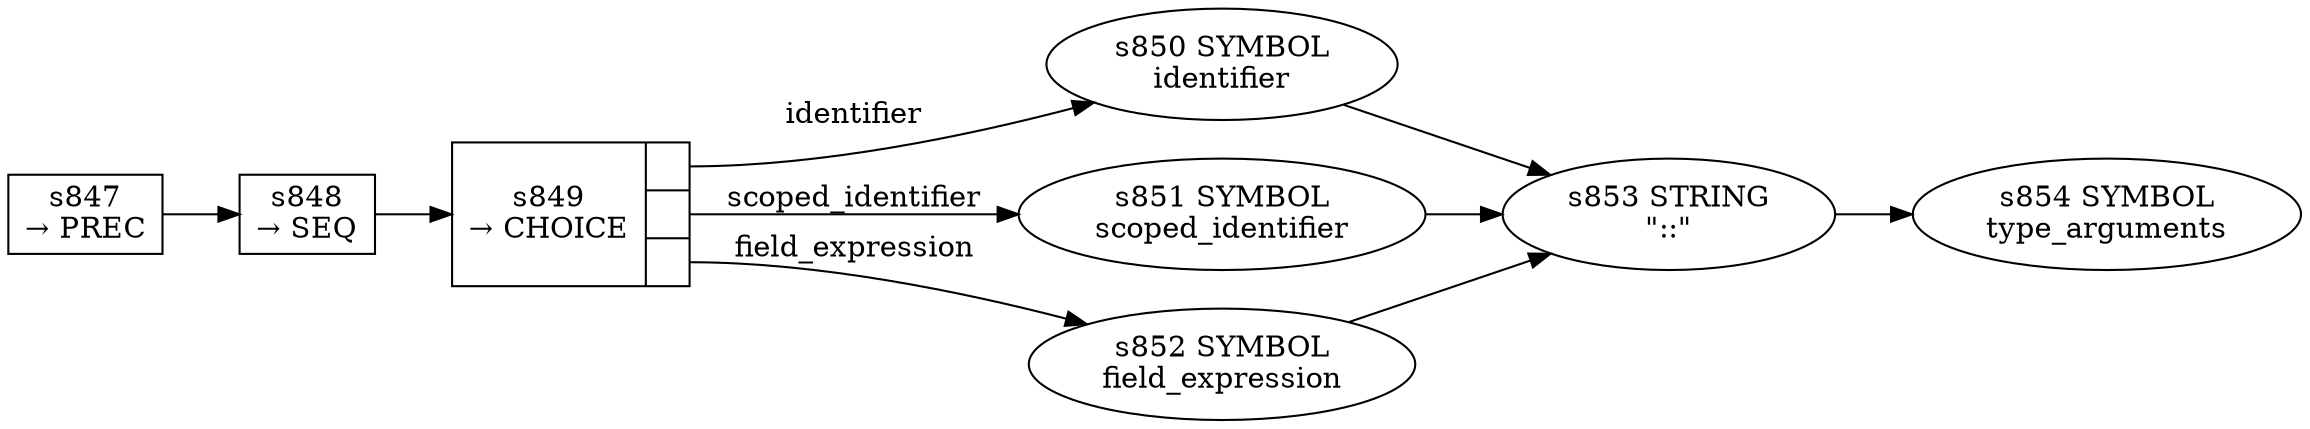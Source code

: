 
  digraph generic_function {
  
    rankdir=LR;
  
    s847 [label="s847\n&rarr; PREC", shape=record, fixedsize=false, peripheries=1];
  s848 [label="s848\n&rarr; SEQ", shape=record, fixedsize=false, peripheries=1];
  s849 [label="{s849\n&rarr; CHOICE|{<p0>|<p1>|<p2>}}", shape=record, fixedsize=false, peripheries=1];
  s850 [label="s850 SYMBOL\nidentifier" href="rust-grammar.json.identifier.dot.svg"];
  s849:p0 -> s850 [label="identifier"];
  s851 [label="s851 SYMBOL\nscoped_identifier" href="rust-grammar.json.scoped_identifier.dot.svg"];
  s849:p1 -> s851 [label="scoped_identifier"];
  s852 [label="s852 SYMBOL\nfield_expression" href="rust-grammar.json.field_expression.dot.svg"];
  s849:p2 -> s852 [label="field_expression"];
  s848 -> s849 [];
  s853 [label="s853 STRING\n\"::\""];
  s850 -> s853 [];
  s851 -> s853 [];
  s852 -> s853 [];
  s854 [label="s854 SYMBOL\ntype_arguments" href="rust-grammar.json.type_arguments.dot.svg"];
  s853 -> s854 [];
  s847 -> s848 [];
  
  }
  